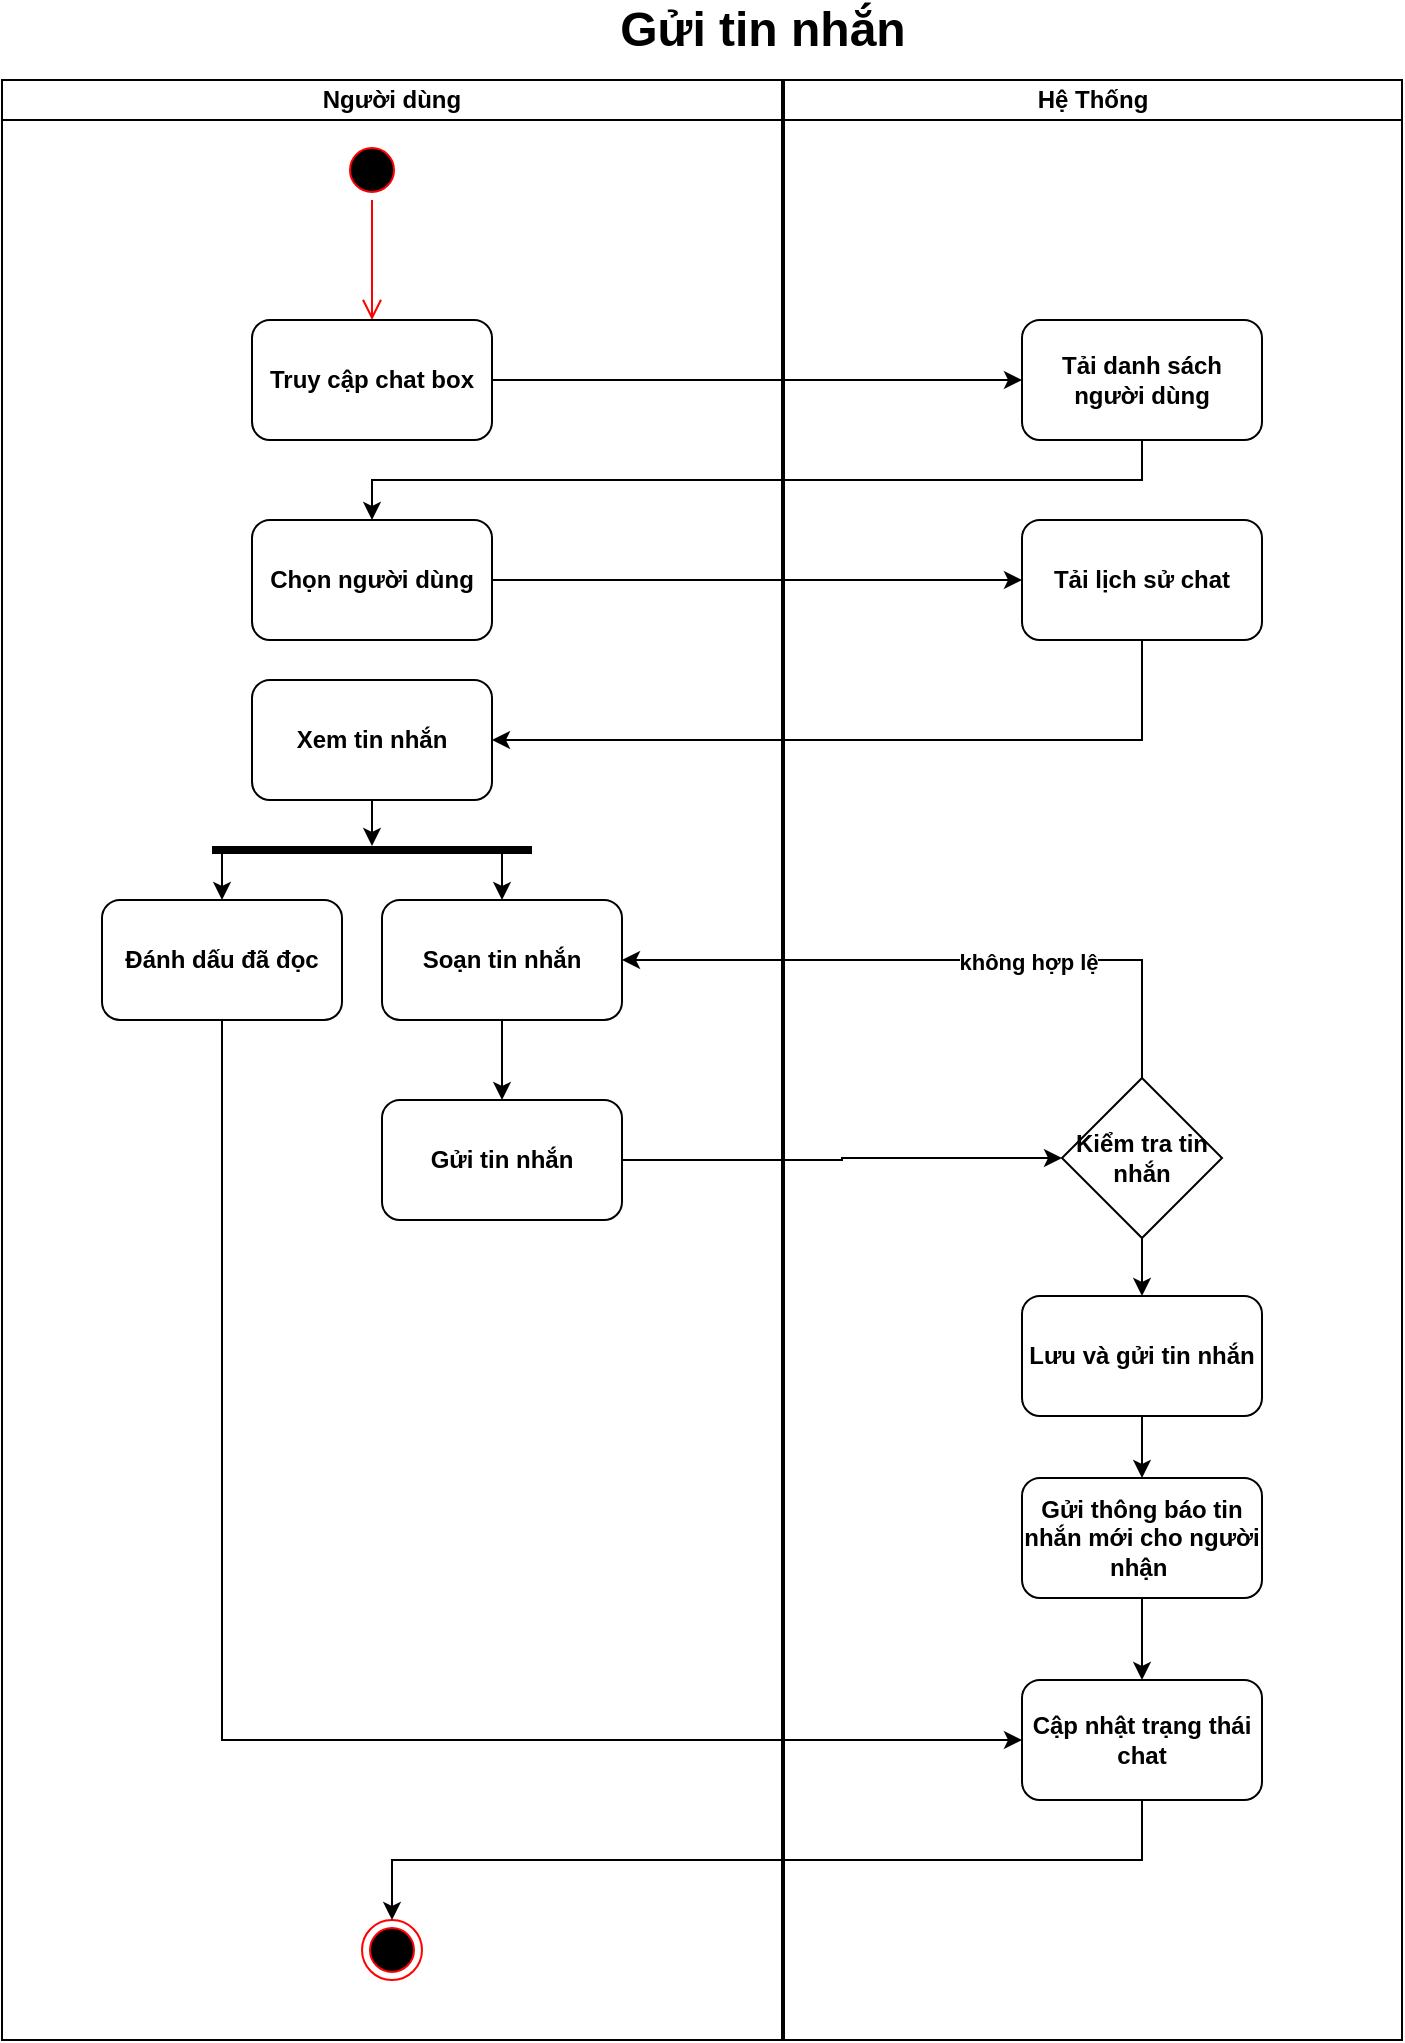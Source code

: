 <mxfile version="27.0.3">
  <diagram name="Page-1" id="MY1BjOYdyUgvRVZZa8PJ">
    <mxGraphModel dx="2026" dy="1134" grid="1" gridSize="10" guides="1" tooltips="1" connect="1" arrows="1" fold="1" page="1" pageScale="1" pageWidth="850" pageHeight="1100" math="0" shadow="0">
      <root>
        <mxCell id="0" />
        <mxCell id="1" parent="0" />
        <mxCell id="D77-RJuaIa5Vru9t8tZH-1" value="Người dùng" style="swimlane;startSize=20;whiteSpace=wrap;html=1;fontStyle=1" parent="1" vertex="1">
          <mxGeometry x="60" y="150" width="390" height="980" as="geometry" />
        </mxCell>
        <mxCell id="D77-RJuaIa5Vru9t8tZH-2" value="" style="ellipse;html=1;shape=startState;fillColor=#000000;strokeColor=#ff0000;fontStyle=1" parent="D77-RJuaIa5Vru9t8tZH-1" vertex="1">
          <mxGeometry x="170" y="30" width="30" height="30" as="geometry" />
        </mxCell>
        <mxCell id="D77-RJuaIa5Vru9t8tZH-3" value="" style="edgeStyle=orthogonalEdgeStyle;html=1;verticalAlign=bottom;endArrow=open;endSize=8;strokeColor=#ff0000;rounded=0;fontStyle=1" parent="D77-RJuaIa5Vru9t8tZH-1" source="D77-RJuaIa5Vru9t8tZH-2" edge="1">
          <mxGeometry relative="1" as="geometry">
            <mxPoint x="185" y="120" as="targetPoint" />
          </mxGeometry>
        </mxCell>
        <mxCell id="D77-RJuaIa5Vru9t8tZH-40" value="Chọn người dùng" style="rounded=1;whiteSpace=wrap;html=1;fontStyle=1" parent="D77-RJuaIa5Vru9t8tZH-1" vertex="1">
          <mxGeometry x="125" y="220" width="120" height="60" as="geometry" />
        </mxCell>
        <mxCell id="D77-RJuaIa5Vru9t8tZH-70" style="edgeStyle=orthogonalEdgeStyle;rounded=0;orthogonalLoop=1;jettySize=auto;html=1;fontStyle=1" parent="D77-RJuaIa5Vru9t8tZH-1" source="D77-RJuaIa5Vru9t8tZH-45" target="D77-RJuaIa5Vru9t8tZH-69" edge="1">
          <mxGeometry relative="1" as="geometry" />
        </mxCell>
        <mxCell id="D77-RJuaIa5Vru9t8tZH-45" value="Xem tin nhắn" style="rounded=1;whiteSpace=wrap;html=1;fontStyle=1" parent="D77-RJuaIa5Vru9t8tZH-1" vertex="1">
          <mxGeometry x="125" y="300" width="120" height="60" as="geometry" />
        </mxCell>
        <mxCell id="D77-RJuaIa5Vru9t8tZH-38" value="Truy cập chat box" style="rounded=1;whiteSpace=wrap;html=1;fontStyle=1" parent="D77-RJuaIa5Vru9t8tZH-1" vertex="1">
          <mxGeometry x="125" y="120" width="120" height="60" as="geometry" />
        </mxCell>
        <mxCell id="D77-RJuaIa5Vru9t8tZH-53" style="edgeStyle=orthogonalEdgeStyle;rounded=0;orthogonalLoop=1;jettySize=auto;html=1;fontStyle=1" parent="D77-RJuaIa5Vru9t8tZH-1" source="D77-RJuaIa5Vru9t8tZH-47" target="D77-RJuaIa5Vru9t8tZH-52" edge="1">
          <mxGeometry relative="1" as="geometry" />
        </mxCell>
        <mxCell id="D77-RJuaIa5Vru9t8tZH-47" value="Soạn tin nhắn" style="rounded=1;whiteSpace=wrap;html=1;fontStyle=1" parent="D77-RJuaIa5Vru9t8tZH-1" vertex="1">
          <mxGeometry x="190" y="410" width="120" height="60" as="geometry" />
        </mxCell>
        <mxCell id="D77-RJuaIa5Vru9t8tZH-52" value="Gửi tin nhắn" style="rounded=1;whiteSpace=wrap;html=1;fontStyle=1" parent="D77-RJuaIa5Vru9t8tZH-1" vertex="1">
          <mxGeometry x="190" y="510" width="120" height="60" as="geometry" />
        </mxCell>
        <mxCell id="D77-RJuaIa5Vru9t8tZH-71" style="edgeStyle=orthogonalEdgeStyle;rounded=0;orthogonalLoop=1;jettySize=auto;html=1;entryX=0.5;entryY=0;entryDx=0;entryDy=0;fontStyle=1" parent="D77-RJuaIa5Vru9t8tZH-1" source="D77-RJuaIa5Vru9t8tZH-69" target="D77-RJuaIa5Vru9t8tZH-47" edge="1">
          <mxGeometry relative="1" as="geometry">
            <Array as="points">
              <mxPoint x="250" y="400" />
              <mxPoint x="250" y="400" />
            </Array>
          </mxGeometry>
        </mxCell>
        <mxCell id="D77-RJuaIa5Vru9t8tZH-73" style="edgeStyle=orthogonalEdgeStyle;rounded=0;orthogonalLoop=1;jettySize=auto;html=1;entryX=0.5;entryY=0;entryDx=0;entryDy=0;fontStyle=1" parent="D77-RJuaIa5Vru9t8tZH-1" source="D77-RJuaIa5Vru9t8tZH-69" target="D77-RJuaIa5Vru9t8tZH-72" edge="1">
          <mxGeometry relative="1" as="geometry">
            <Array as="points">
              <mxPoint x="110" y="400" />
              <mxPoint x="110" y="400" />
            </Array>
          </mxGeometry>
        </mxCell>
        <mxCell id="D77-RJuaIa5Vru9t8tZH-69" value="" style="line;strokeWidth=4;html=1;perimeter=backbonePerimeter;points=[];outlineConnect=0;fontStyle=1" parent="D77-RJuaIa5Vru9t8tZH-1" vertex="1">
          <mxGeometry x="105" y="380" width="160" height="10" as="geometry" />
        </mxCell>
        <mxCell id="D77-RJuaIa5Vru9t8tZH-72" value="Đánh dấu đã đọc" style="rounded=1;whiteSpace=wrap;html=1;fontStyle=1" parent="D77-RJuaIa5Vru9t8tZH-1" vertex="1">
          <mxGeometry x="50" y="410" width="120" height="60" as="geometry" />
        </mxCell>
        <mxCell id="D77-RJuaIa5Vru9t8tZH-16" value="Hệ Thống" style="swimlane;startSize=20;whiteSpace=wrap;html=1;fontStyle=1" parent="1" vertex="1">
          <mxGeometry x="451" y="150" width="309" height="980" as="geometry" />
        </mxCell>
        <mxCell id="D77-RJuaIa5Vru9t8tZH-39" value="Tải danh sách người dùng" style="rounded=1;whiteSpace=wrap;html=1;fontStyle=1" parent="D77-RJuaIa5Vru9t8tZH-16" vertex="1">
          <mxGeometry x="119" y="120" width="120" height="60" as="geometry" />
        </mxCell>
        <mxCell id="D77-RJuaIa5Vru9t8tZH-43" value="Tải lịch sử chat" style="rounded=1;whiteSpace=wrap;html=1;fontStyle=1" parent="D77-RJuaIa5Vru9t8tZH-16" vertex="1">
          <mxGeometry x="119" y="220" width="120" height="60" as="geometry" />
        </mxCell>
        <mxCell id="D77-RJuaIa5Vru9t8tZH-58" style="edgeStyle=orthogonalEdgeStyle;rounded=0;orthogonalLoop=1;jettySize=auto;html=1;fontStyle=1" parent="D77-RJuaIa5Vru9t8tZH-16" source="D77-RJuaIa5Vru9t8tZH-50" target="D77-RJuaIa5Vru9t8tZH-57" edge="1">
          <mxGeometry relative="1" as="geometry" />
        </mxCell>
        <mxCell id="D77-RJuaIa5Vru9t8tZH-50" value="Kiểm tra tin nhắn" style="rhombus;whiteSpace=wrap;html=1;fontStyle=1" parent="D77-RJuaIa5Vru9t8tZH-16" vertex="1">
          <mxGeometry x="139" y="499" width="80" height="80" as="geometry" />
        </mxCell>
        <mxCell id="D77-RJuaIa5Vru9t8tZH-66" style="edgeStyle=orthogonalEdgeStyle;rounded=0;orthogonalLoop=1;jettySize=auto;html=1;fontStyle=1" parent="D77-RJuaIa5Vru9t8tZH-16" source="D77-RJuaIa5Vru9t8tZH-57" target="D77-RJuaIa5Vru9t8tZH-65" edge="1">
          <mxGeometry relative="1" as="geometry" />
        </mxCell>
        <mxCell id="D77-RJuaIa5Vru9t8tZH-57" value="Lưu và gửi tin nhắn" style="rounded=1;whiteSpace=wrap;html=1;fontStyle=1" parent="D77-RJuaIa5Vru9t8tZH-16" vertex="1">
          <mxGeometry x="119" y="608" width="120" height="60" as="geometry" />
        </mxCell>
        <mxCell id="D77-RJuaIa5Vru9t8tZH-90" value="" style="ellipse;html=1;shape=endState;fillColor=#000000;strokeColor=#ff0000;fontStyle=1" parent="D77-RJuaIa5Vru9t8tZH-16" vertex="1">
          <mxGeometry x="-211" y="920" width="30" height="30" as="geometry" />
        </mxCell>
        <mxCell id="D77-RJuaIa5Vru9t8tZH-92" style="edgeStyle=orthogonalEdgeStyle;rounded=0;orthogonalLoop=1;jettySize=auto;html=1;entryX=0.5;entryY=0;entryDx=0;entryDy=0;fontStyle=1" parent="D77-RJuaIa5Vru9t8tZH-16" source="D77-RJuaIa5Vru9t8tZH-65" target="D77-RJuaIa5Vru9t8tZH-76" edge="1">
          <mxGeometry relative="1" as="geometry" />
        </mxCell>
        <mxCell id="D77-RJuaIa5Vru9t8tZH-65" value="Gửi thông báo tin nhắn mới cho người nhận&amp;nbsp;" style="rounded=1;whiteSpace=wrap;html=1;fontStyle=1" parent="D77-RJuaIa5Vru9t8tZH-16" vertex="1">
          <mxGeometry x="119" y="699" width="120" height="60" as="geometry" />
        </mxCell>
        <mxCell id="D77-RJuaIa5Vru9t8tZH-76" value="Cập nhật trạng thái chat" style="rounded=1;whiteSpace=wrap;html=1;fontStyle=1" parent="D77-RJuaIa5Vru9t8tZH-16" vertex="1">
          <mxGeometry x="119" y="800" width="120" height="60" as="geometry" />
        </mxCell>
        <mxCell id="D77-RJuaIa5Vru9t8tZH-91" style="edgeStyle=orthogonalEdgeStyle;rounded=0;orthogonalLoop=1;jettySize=auto;html=1;entryX=0.5;entryY=0;entryDx=0;entryDy=0;fontStyle=1" parent="D77-RJuaIa5Vru9t8tZH-16" source="D77-RJuaIa5Vru9t8tZH-76" target="D77-RJuaIa5Vru9t8tZH-90" edge="1">
          <mxGeometry relative="1" as="geometry">
            <Array as="points">
              <mxPoint x="179" y="890" />
              <mxPoint x="-196" y="890" />
            </Array>
          </mxGeometry>
        </mxCell>
        <mxCell id="D77-RJuaIa5Vru9t8tZH-29" value="&lt;span style=&quot;font-size: 24px;&quot;&gt;Gửi tin nhắn&lt;/span&gt;" style="text;html=1;align=center;verticalAlign=middle;whiteSpace=wrap;rounded=0;fontStyle=1" parent="1" vertex="1">
          <mxGeometry x="170" y="110" width="541" height="30" as="geometry" />
        </mxCell>
        <mxCell id="D77-RJuaIa5Vru9t8tZH-41" style="edgeStyle=orthogonalEdgeStyle;rounded=0;orthogonalLoop=1;jettySize=auto;html=1;fontStyle=1" parent="1" source="D77-RJuaIa5Vru9t8tZH-38" target="D77-RJuaIa5Vru9t8tZH-39" edge="1">
          <mxGeometry relative="1" as="geometry" />
        </mxCell>
        <mxCell id="D77-RJuaIa5Vru9t8tZH-42" style="edgeStyle=orthogonalEdgeStyle;rounded=0;orthogonalLoop=1;jettySize=auto;html=1;fontStyle=1" parent="1" source="D77-RJuaIa5Vru9t8tZH-39" target="D77-RJuaIa5Vru9t8tZH-40" edge="1">
          <mxGeometry relative="1" as="geometry">
            <Array as="points">
              <mxPoint x="630" y="350" />
              <mxPoint x="245" y="350" />
            </Array>
          </mxGeometry>
        </mxCell>
        <mxCell id="D77-RJuaIa5Vru9t8tZH-44" style="edgeStyle=orthogonalEdgeStyle;rounded=0;orthogonalLoop=1;jettySize=auto;html=1;entryX=0;entryY=0.5;entryDx=0;entryDy=0;fontStyle=1" parent="1" source="D77-RJuaIa5Vru9t8tZH-40" target="D77-RJuaIa5Vru9t8tZH-43" edge="1">
          <mxGeometry relative="1" as="geometry" />
        </mxCell>
        <mxCell id="D77-RJuaIa5Vru9t8tZH-46" style="edgeStyle=orthogonalEdgeStyle;rounded=0;orthogonalLoop=1;jettySize=auto;html=1;entryX=1;entryY=0.5;entryDx=0;entryDy=0;fontStyle=1" parent="1" source="D77-RJuaIa5Vru9t8tZH-43" target="D77-RJuaIa5Vru9t8tZH-45" edge="1">
          <mxGeometry relative="1" as="geometry">
            <Array as="points">
              <mxPoint x="630" y="480" />
            </Array>
          </mxGeometry>
        </mxCell>
        <mxCell id="D77-RJuaIa5Vru9t8tZH-54" style="edgeStyle=orthogonalEdgeStyle;rounded=0;orthogonalLoop=1;jettySize=auto;html=1;entryX=0;entryY=0.5;entryDx=0;entryDy=0;fontStyle=1" parent="1" source="D77-RJuaIa5Vru9t8tZH-52" target="D77-RJuaIa5Vru9t8tZH-50" edge="1">
          <mxGeometry relative="1" as="geometry" />
        </mxCell>
        <mxCell id="D77-RJuaIa5Vru9t8tZH-55" style="edgeStyle=orthogonalEdgeStyle;rounded=0;orthogonalLoop=1;jettySize=auto;html=1;entryX=1;entryY=0.5;entryDx=0;entryDy=0;fontStyle=1" parent="1" source="D77-RJuaIa5Vru9t8tZH-50" target="D77-RJuaIa5Vru9t8tZH-47" edge="1">
          <mxGeometry relative="1" as="geometry">
            <Array as="points">
              <mxPoint x="630" y="590" />
            </Array>
          </mxGeometry>
        </mxCell>
        <mxCell id="D77-RJuaIa5Vru9t8tZH-56" value="không hợp lệ" style="edgeLabel;html=1;align=center;verticalAlign=middle;resizable=0;points=[];fontStyle=1" parent="D77-RJuaIa5Vru9t8tZH-55" vertex="1" connectable="0">
          <mxGeometry x="-0.271" y="1" relative="1" as="geometry">
            <mxPoint as="offset" />
          </mxGeometry>
        </mxCell>
        <mxCell id="D77-RJuaIa5Vru9t8tZH-93" style="edgeStyle=orthogonalEdgeStyle;rounded=0;orthogonalLoop=1;jettySize=auto;html=1;entryX=0;entryY=0.5;entryDx=0;entryDy=0;fontStyle=1" parent="1" source="D77-RJuaIa5Vru9t8tZH-72" target="D77-RJuaIa5Vru9t8tZH-76" edge="1">
          <mxGeometry relative="1" as="geometry">
            <Array as="points">
              <mxPoint x="170" y="980" />
            </Array>
          </mxGeometry>
        </mxCell>
      </root>
    </mxGraphModel>
  </diagram>
</mxfile>
